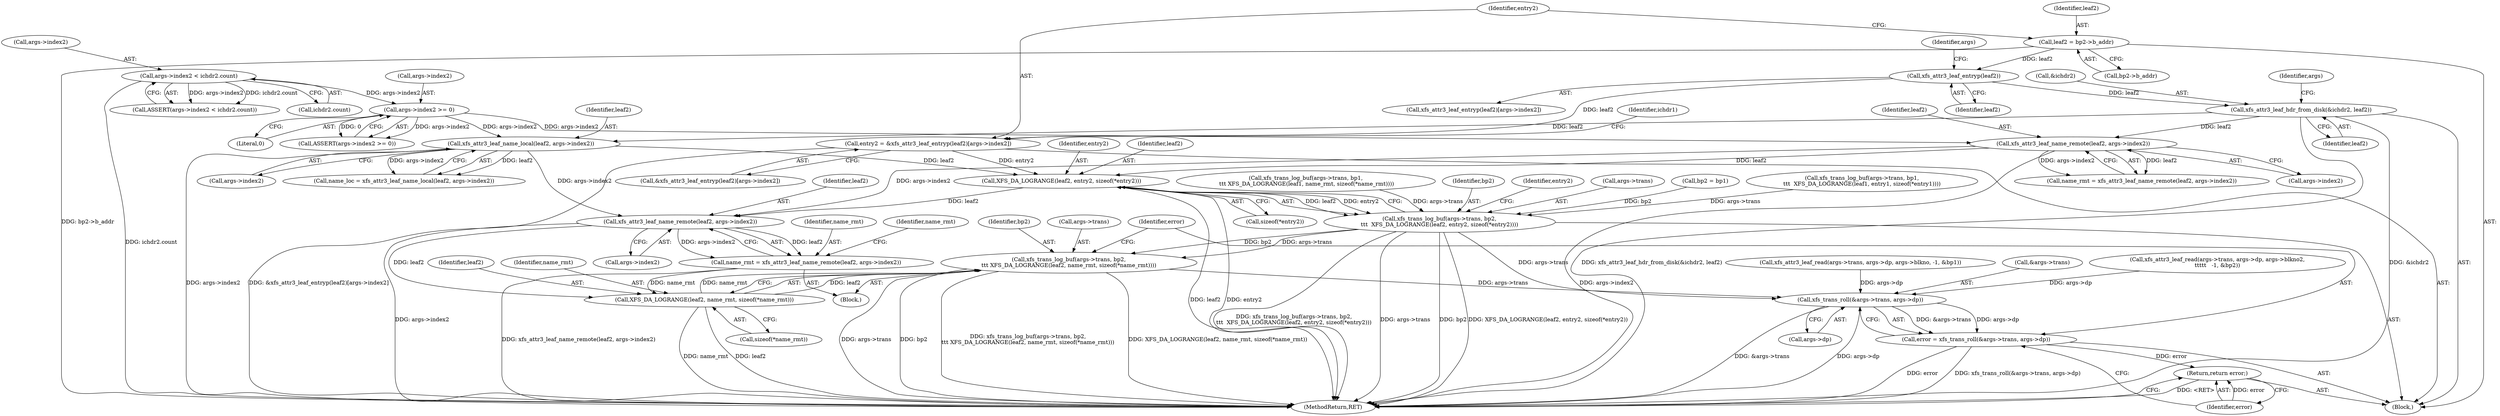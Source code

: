 digraph "0_linux_8275cdd0e7ac550dcce2b3ef6d2fb3b808c1ae59_4@pointer" {
"1000443" [label="(Call,XFS_DA_LOGRANGE(leaf2, entry2, sizeof(*entry2)))"];
"1000297" [label="(Call,xfs_attr3_leaf_name_local(leaf2, args->index2))"];
"1000223" [label="(Call,xfs_attr3_leaf_hdr_from_disk(&ichdr2, leaf2))"];
"1000200" [label="(Call,xfs_attr3_leaf_entryp(leaf2))"];
"1000191" [label="(Call,leaf2 = bp2->b_addr)"];
"1000236" [label="(Call,args->index2 >= 0)"];
"1000228" [label="(Call,args->index2 < ichdr2.count)"];
"1000318" [label="(Call,xfs_attr3_leaf_name_remote(leaf2, args->index2))"];
"1000196" [label="(Call,entry2 = &xfs_attr3_leaf_entryp(leaf2)[args->index2])"];
"1000438" [label="(Call,xfs_trans_log_buf(args->trans, bp2,\n\t\t\t  XFS_DA_LOGRANGE(leaf2, entry2, sizeof(*entry2))))"];
"1000475" [label="(Call,xfs_trans_log_buf(args->trans, bp2,\n\t\t\t XFS_DA_LOGRANGE(leaf2, name_rmt, sizeof(*name_rmt))))"];
"1000488" [label="(Call,xfs_trans_roll(&args->trans, args->dp))"];
"1000486" [label="(Call,error = xfs_trans_roll(&args->trans, args->dp))"];
"1000496" [label="(Return,return error;)"];
"1000460" [label="(Call,xfs_attr3_leaf_name_remote(leaf2, args->index2))"];
"1000458" [label="(Call,name_rmt = xfs_attr3_leaf_name_remote(leaf2, args->index2))"];
"1000480" [label="(Call,XFS_DA_LOGRANGE(leaf2, name_rmt, sizeof(*name_rmt)))"];
"1000496" [label="(Return,return error;)"];
"1000226" [label="(Identifier,leaf2)"];
"1000497" [label="(Identifier,error)"];
"1000479" [label="(Identifier,bp2)"];
"1000482" [label="(Identifier,name_rmt)"];
"1000453" [label="(Identifier,entry2)"];
"1000439" [label="(Call,args->trans)"];
"1000443" [label="(Call,XFS_DA_LOGRANGE(leaf2, entry2, sizeof(*entry2)))"];
"1000476" [label="(Call,args->trans)"];
"1000125" [label="(Call,xfs_attr3_leaf_read(args->trans, args->dp, args->blkno, -1, &bp1))"];
"1000486" [label="(Call,error = xfs_trans_roll(&args->trans, args->dp))"];
"1000199" [label="(Call,xfs_attr3_leaf_entryp(leaf2)[args->index2])"];
"1000461" [label="(Identifier,leaf2)"];
"1000235" [label="(Call,ASSERT(args->index2 >= 0))"];
"1000223" [label="(Call,xfs_attr3_leaf_hdr_from_disk(&ichdr2, leaf2))"];
"1000299" [label="(Call,args->index2)"];
"1000237" [label="(Call,args->index2)"];
"1000197" [label="(Identifier,entry2)"];
"1000232" [label="(Call,ichdr2.count)"];
"1000298" [label="(Identifier,leaf2)"];
"1000498" [label="(MethodReturn,RET)"];
"1000297" [label="(Call,xfs_attr3_leaf_name_local(leaf2, args->index2))"];
"1000295" [label="(Call,name_loc = xfs_attr3_leaf_name_local(leaf2, args->index2))"];
"1000375" [label="(Call,xfs_trans_log_buf(args->trans, bp1,\n\t\t\t  XFS_DA_LOGRANGE(leaf1, entry1, sizeof(*entry1))))"];
"1000196" [label="(Call,entry2 = &xfs_attr3_leaf_entryp(leaf2)[args->index2])"];
"1000475" [label="(Call,xfs_trans_log_buf(args->trans, bp2,\n\t\t\t XFS_DA_LOGRANGE(leaf2, name_rmt, sizeof(*name_rmt))))"];
"1000174" [label="(Call,bp2 = bp1)"];
"1000240" [label="(Literal,0)"];
"1000236" [label="(Call,args->index2 >= 0)"];
"1000207" [label="(Identifier,ichdr1)"];
"1000319" [label="(Identifier,leaf2)"];
"1000193" [label="(Call,bp2->b_addr)"];
"1000422" [label="(Call,xfs_trans_log_buf(args->trans, bp1,\n \t\t\t XFS_DA_LOGRANGE(leaf1, name_rmt, sizeof(*name_rmt))))"];
"1000230" [label="(Identifier,args)"];
"1000480" [label="(Call,XFS_DA_LOGRANGE(leaf2, name_rmt, sizeof(*name_rmt)))"];
"1000191" [label="(Call,leaf2 = bp2->b_addr)"];
"1000487" [label="(Identifier,error)"];
"1000320" [label="(Call,args->index2)"];
"1000483" [label="(Call,sizeof(*name_rmt))"];
"1000457" [label="(Block,)"];
"1000318" [label="(Call,xfs_attr3_leaf_name_remote(leaf2, args->index2))"];
"1000459" [label="(Identifier,name_rmt)"];
"1000227" [label="(Call,ASSERT(args->index2 < ichdr2.count))"];
"1000200" [label="(Call,xfs_attr3_leaf_entryp(leaf2))"];
"1000489" [label="(Call,&args->trans)"];
"1000493" [label="(Call,args->dp)"];
"1000224" [label="(Call,&ichdr2)"];
"1000198" [label="(Call,&xfs_attr3_leaf_entryp(leaf2)[args->index2])"];
"1000467" [label="(Identifier,name_rmt)"];
"1000192" [label="(Identifier,leaf2)"];
"1000481" [label="(Identifier,leaf2)"];
"1000228" [label="(Call,args->index2 < ichdr2.count)"];
"1000442" [label="(Identifier,bp2)"];
"1000445" [label="(Identifier,entry2)"];
"1000458" [label="(Call,name_rmt = xfs_attr3_leaf_name_remote(leaf2, args->index2))"];
"1000201" [label="(Identifier,leaf2)"];
"1000203" [label="(Identifier,args)"];
"1000444" [label="(Identifier,leaf2)"];
"1000316" [label="(Call,name_rmt = xfs_attr3_leaf_name_remote(leaf2, args->index2))"];
"1000462" [label="(Call,args->index2)"];
"1000154" [label="(Call,xfs_attr3_leaf_read(args->trans, args->dp, args->blkno2,\n\t\t\t\t\t   -1, &bp2))"];
"1000460" [label="(Call,xfs_attr3_leaf_name_remote(leaf2, args->index2))"];
"1000488" [label="(Call,xfs_trans_roll(&args->trans, args->dp))"];
"1000229" [label="(Call,args->index2)"];
"1000438" [label="(Call,xfs_trans_log_buf(args->trans, bp2,\n\t\t\t  XFS_DA_LOGRANGE(leaf2, entry2, sizeof(*entry2))))"];
"1000446" [label="(Call,sizeof(*entry2))"];
"1000105" [label="(Block,)"];
"1000443" -> "1000438"  [label="AST: "];
"1000443" -> "1000446"  [label="CFG: "];
"1000444" -> "1000443"  [label="AST: "];
"1000445" -> "1000443"  [label="AST: "];
"1000446" -> "1000443"  [label="AST: "];
"1000438" -> "1000443"  [label="CFG: "];
"1000443" -> "1000498"  [label="DDG: entry2"];
"1000443" -> "1000498"  [label="DDG: leaf2"];
"1000443" -> "1000438"  [label="DDG: leaf2"];
"1000443" -> "1000438"  [label="DDG: entry2"];
"1000297" -> "1000443"  [label="DDG: leaf2"];
"1000318" -> "1000443"  [label="DDG: leaf2"];
"1000196" -> "1000443"  [label="DDG: entry2"];
"1000443" -> "1000460"  [label="DDG: leaf2"];
"1000297" -> "1000295"  [label="AST: "];
"1000297" -> "1000299"  [label="CFG: "];
"1000298" -> "1000297"  [label="AST: "];
"1000299" -> "1000297"  [label="AST: "];
"1000295" -> "1000297"  [label="CFG: "];
"1000297" -> "1000498"  [label="DDG: args->index2"];
"1000297" -> "1000295"  [label="DDG: leaf2"];
"1000297" -> "1000295"  [label="DDG: args->index2"];
"1000223" -> "1000297"  [label="DDG: leaf2"];
"1000236" -> "1000297"  [label="DDG: args->index2"];
"1000297" -> "1000460"  [label="DDG: args->index2"];
"1000223" -> "1000105"  [label="AST: "];
"1000223" -> "1000226"  [label="CFG: "];
"1000224" -> "1000223"  [label="AST: "];
"1000226" -> "1000223"  [label="AST: "];
"1000230" -> "1000223"  [label="CFG: "];
"1000223" -> "1000498"  [label="DDG: xfs_attr3_leaf_hdr_from_disk(&ichdr2, leaf2)"];
"1000223" -> "1000498"  [label="DDG: &ichdr2"];
"1000200" -> "1000223"  [label="DDG: leaf2"];
"1000223" -> "1000318"  [label="DDG: leaf2"];
"1000200" -> "1000199"  [label="AST: "];
"1000200" -> "1000201"  [label="CFG: "];
"1000201" -> "1000200"  [label="AST: "];
"1000203" -> "1000200"  [label="CFG: "];
"1000200" -> "1000196"  [label="DDG: leaf2"];
"1000191" -> "1000200"  [label="DDG: leaf2"];
"1000191" -> "1000105"  [label="AST: "];
"1000191" -> "1000193"  [label="CFG: "];
"1000192" -> "1000191"  [label="AST: "];
"1000193" -> "1000191"  [label="AST: "];
"1000197" -> "1000191"  [label="CFG: "];
"1000191" -> "1000498"  [label="DDG: bp2->b_addr"];
"1000236" -> "1000235"  [label="AST: "];
"1000236" -> "1000240"  [label="CFG: "];
"1000237" -> "1000236"  [label="AST: "];
"1000240" -> "1000236"  [label="AST: "];
"1000235" -> "1000236"  [label="CFG: "];
"1000236" -> "1000235"  [label="DDG: args->index2"];
"1000236" -> "1000235"  [label="DDG: 0"];
"1000228" -> "1000236"  [label="DDG: args->index2"];
"1000236" -> "1000318"  [label="DDG: args->index2"];
"1000228" -> "1000227"  [label="AST: "];
"1000228" -> "1000232"  [label="CFG: "];
"1000229" -> "1000228"  [label="AST: "];
"1000232" -> "1000228"  [label="AST: "];
"1000227" -> "1000228"  [label="CFG: "];
"1000228" -> "1000498"  [label="DDG: ichdr2.count"];
"1000228" -> "1000227"  [label="DDG: args->index2"];
"1000228" -> "1000227"  [label="DDG: ichdr2.count"];
"1000318" -> "1000316"  [label="AST: "];
"1000318" -> "1000320"  [label="CFG: "];
"1000319" -> "1000318"  [label="AST: "];
"1000320" -> "1000318"  [label="AST: "];
"1000316" -> "1000318"  [label="CFG: "];
"1000318" -> "1000498"  [label="DDG: args->index2"];
"1000318" -> "1000316"  [label="DDG: leaf2"];
"1000318" -> "1000316"  [label="DDG: args->index2"];
"1000318" -> "1000460"  [label="DDG: args->index2"];
"1000196" -> "1000105"  [label="AST: "];
"1000196" -> "1000198"  [label="CFG: "];
"1000197" -> "1000196"  [label="AST: "];
"1000198" -> "1000196"  [label="AST: "];
"1000207" -> "1000196"  [label="CFG: "];
"1000196" -> "1000498"  [label="DDG: &xfs_attr3_leaf_entryp(leaf2)[args->index2]"];
"1000438" -> "1000105"  [label="AST: "];
"1000439" -> "1000438"  [label="AST: "];
"1000442" -> "1000438"  [label="AST: "];
"1000453" -> "1000438"  [label="CFG: "];
"1000438" -> "1000498"  [label="DDG: bp2"];
"1000438" -> "1000498"  [label="DDG: XFS_DA_LOGRANGE(leaf2, entry2, sizeof(*entry2))"];
"1000438" -> "1000498"  [label="DDG: xfs_trans_log_buf(args->trans, bp2,\n\t\t\t  XFS_DA_LOGRANGE(leaf2, entry2, sizeof(*entry2)))"];
"1000438" -> "1000498"  [label="DDG: args->trans"];
"1000375" -> "1000438"  [label="DDG: args->trans"];
"1000422" -> "1000438"  [label="DDG: args->trans"];
"1000174" -> "1000438"  [label="DDG: bp2"];
"1000438" -> "1000475"  [label="DDG: args->trans"];
"1000438" -> "1000475"  [label="DDG: bp2"];
"1000438" -> "1000488"  [label="DDG: args->trans"];
"1000475" -> "1000457"  [label="AST: "];
"1000475" -> "1000480"  [label="CFG: "];
"1000476" -> "1000475"  [label="AST: "];
"1000479" -> "1000475"  [label="AST: "];
"1000480" -> "1000475"  [label="AST: "];
"1000487" -> "1000475"  [label="CFG: "];
"1000475" -> "1000498"  [label="DDG: args->trans"];
"1000475" -> "1000498"  [label="DDG: bp2"];
"1000475" -> "1000498"  [label="DDG: xfs_trans_log_buf(args->trans, bp2,\n\t\t\t XFS_DA_LOGRANGE(leaf2, name_rmt, sizeof(*name_rmt)))"];
"1000475" -> "1000498"  [label="DDG: XFS_DA_LOGRANGE(leaf2, name_rmt, sizeof(*name_rmt))"];
"1000480" -> "1000475"  [label="DDG: leaf2"];
"1000480" -> "1000475"  [label="DDG: name_rmt"];
"1000475" -> "1000488"  [label="DDG: args->trans"];
"1000488" -> "1000486"  [label="AST: "];
"1000488" -> "1000493"  [label="CFG: "];
"1000489" -> "1000488"  [label="AST: "];
"1000493" -> "1000488"  [label="AST: "];
"1000486" -> "1000488"  [label="CFG: "];
"1000488" -> "1000498"  [label="DDG: &args->trans"];
"1000488" -> "1000498"  [label="DDG: args->dp"];
"1000488" -> "1000486"  [label="DDG: &args->trans"];
"1000488" -> "1000486"  [label="DDG: args->dp"];
"1000125" -> "1000488"  [label="DDG: args->dp"];
"1000154" -> "1000488"  [label="DDG: args->dp"];
"1000486" -> "1000105"  [label="AST: "];
"1000487" -> "1000486"  [label="AST: "];
"1000497" -> "1000486"  [label="CFG: "];
"1000486" -> "1000498"  [label="DDG: xfs_trans_roll(&args->trans, args->dp)"];
"1000486" -> "1000498"  [label="DDG: error"];
"1000486" -> "1000496"  [label="DDG: error"];
"1000496" -> "1000105"  [label="AST: "];
"1000496" -> "1000497"  [label="CFG: "];
"1000497" -> "1000496"  [label="AST: "];
"1000498" -> "1000496"  [label="CFG: "];
"1000496" -> "1000498"  [label="DDG: <RET>"];
"1000497" -> "1000496"  [label="DDG: error"];
"1000460" -> "1000458"  [label="AST: "];
"1000460" -> "1000462"  [label="CFG: "];
"1000461" -> "1000460"  [label="AST: "];
"1000462" -> "1000460"  [label="AST: "];
"1000458" -> "1000460"  [label="CFG: "];
"1000460" -> "1000498"  [label="DDG: args->index2"];
"1000460" -> "1000458"  [label="DDG: leaf2"];
"1000460" -> "1000458"  [label="DDG: args->index2"];
"1000460" -> "1000480"  [label="DDG: leaf2"];
"1000458" -> "1000457"  [label="AST: "];
"1000459" -> "1000458"  [label="AST: "];
"1000467" -> "1000458"  [label="CFG: "];
"1000458" -> "1000498"  [label="DDG: xfs_attr3_leaf_name_remote(leaf2, args->index2)"];
"1000458" -> "1000480"  [label="DDG: name_rmt"];
"1000480" -> "1000483"  [label="CFG: "];
"1000481" -> "1000480"  [label="AST: "];
"1000482" -> "1000480"  [label="AST: "];
"1000483" -> "1000480"  [label="AST: "];
"1000480" -> "1000498"  [label="DDG: leaf2"];
"1000480" -> "1000498"  [label="DDG: name_rmt"];
}
